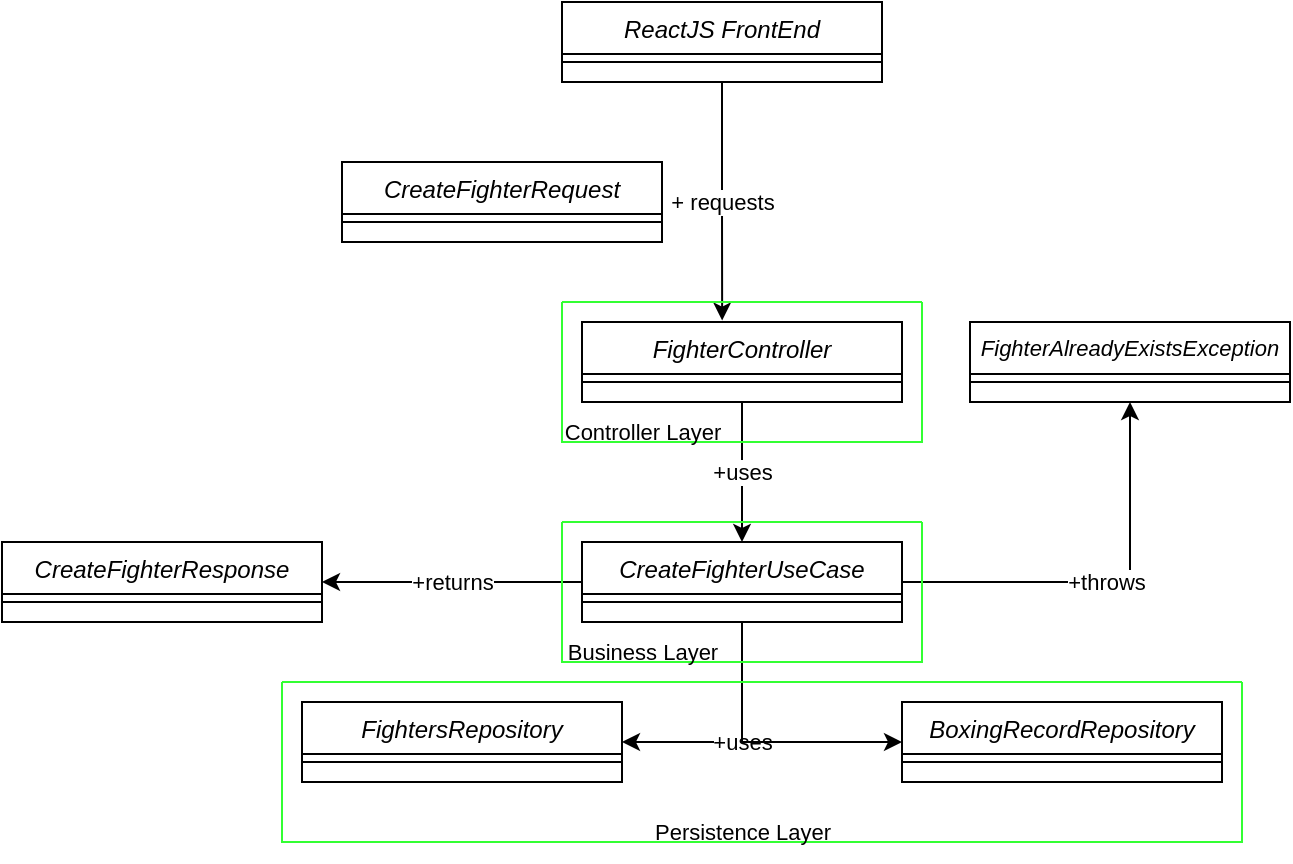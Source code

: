 <mxfile version="20.5.1" type="device"><diagram id="C5RBs43oDa-KdzZeNtuy" name="Page-1"><mxGraphModel dx="1808" dy="1655" grid="1" gridSize="10" guides="1" tooltips="1" connect="1" arrows="1" fold="1" page="1" pageScale="1" pageWidth="827" pageHeight="1169" math="0" shadow="0"><root><mxCell id="WIyWlLk6GJQsqaUBKTNV-0"/><mxCell id="WIyWlLk6GJQsqaUBKTNV-1" parent="WIyWlLk6GJQsqaUBKTNV-0"/><mxCell id="1-y3yM5s8RRtHv5VL3Qn-18" value="+uses" style="edgeStyle=orthogonalEdgeStyle;rounded=0;orthogonalLoop=1;jettySize=auto;html=1;entryX=0.5;entryY=0;entryDx=0;entryDy=0;fontSize=11;" edge="1" parent="WIyWlLk6GJQsqaUBKTNV-1" source="zkfFHV4jXpPFQw0GAbJ--0" target="1-y3yM5s8RRtHv5VL3Qn-0"><mxGeometry relative="1" as="geometry"/></mxCell><mxCell id="zkfFHV4jXpPFQw0GAbJ--0" value="FighterController" style="swimlane;fontStyle=2;align=center;verticalAlign=top;childLayout=stackLayout;horizontal=1;startSize=26;horizontalStack=0;resizeParent=1;resizeLast=0;collapsible=1;marginBottom=0;rounded=0;shadow=0;strokeWidth=1;" parent="WIyWlLk6GJQsqaUBKTNV-1" vertex="1"><mxGeometry x="220" y="120" width="160" height="40" as="geometry"><mxRectangle x="230" y="140" width="160" height="26" as="alternateBounds"/></mxGeometry></mxCell><mxCell id="zkfFHV4jXpPFQw0GAbJ--4" value="" style="line;html=1;strokeWidth=1;align=left;verticalAlign=middle;spacingTop=-1;spacingLeft=3;spacingRight=3;rotatable=0;labelPosition=right;points=[];portConstraint=eastwest;" parent="zkfFHV4jXpPFQw0GAbJ--0" vertex="1"><mxGeometry y="26" width="160" height="8" as="geometry"/></mxCell><mxCell id="1-y3yM5s8RRtHv5VL3Qn-14" value="+throws" style="edgeStyle=orthogonalEdgeStyle;rounded=0;orthogonalLoop=1;jettySize=auto;html=1;entryX=0.5;entryY=1;entryDx=0;entryDy=0;fontSize=11;" edge="1" parent="WIyWlLk6GJQsqaUBKTNV-1" source="1-y3yM5s8RRtHv5VL3Qn-0" target="1-y3yM5s8RRtHv5VL3Qn-10"><mxGeometry relative="1" as="geometry"/></mxCell><mxCell id="1-y3yM5s8RRtHv5VL3Qn-20" value="+returns" style="edgeStyle=orthogonalEdgeStyle;rounded=0;orthogonalLoop=1;jettySize=auto;html=1;entryX=1;entryY=0.5;entryDx=0;entryDy=0;fontSize=11;" edge="1" parent="WIyWlLk6GJQsqaUBKTNV-1" source="1-y3yM5s8RRtHv5VL3Qn-0" target="1-y3yM5s8RRtHv5VL3Qn-8"><mxGeometry relative="1" as="geometry"/></mxCell><mxCell id="1-y3yM5s8RRtHv5VL3Qn-21" value="+uses" style="edgeStyle=orthogonalEdgeStyle;rounded=0;orthogonalLoop=1;jettySize=auto;html=1;entryX=1;entryY=0.5;entryDx=0;entryDy=0;fontSize=11;" edge="1" parent="WIyWlLk6GJQsqaUBKTNV-1" source="1-y3yM5s8RRtHv5VL3Qn-0" target="1-y3yM5s8RRtHv5VL3Qn-2"><mxGeometry relative="1" as="geometry"/></mxCell><mxCell id="1-y3yM5s8RRtHv5VL3Qn-22" style="edgeStyle=orthogonalEdgeStyle;rounded=0;orthogonalLoop=1;jettySize=auto;html=1;entryX=0;entryY=0.5;entryDx=0;entryDy=0;fontSize=11;" edge="1" parent="WIyWlLk6GJQsqaUBKTNV-1" source="1-y3yM5s8RRtHv5VL3Qn-0" target="1-y3yM5s8RRtHv5VL3Qn-4"><mxGeometry relative="1" as="geometry"/></mxCell><mxCell id="1-y3yM5s8RRtHv5VL3Qn-0" value="CreateFighterUseCase" style="swimlane;fontStyle=2;align=center;verticalAlign=top;childLayout=stackLayout;horizontal=1;startSize=26;horizontalStack=0;resizeParent=1;resizeLast=0;collapsible=1;marginBottom=0;rounded=0;shadow=0;strokeWidth=1;" vertex="1" parent="WIyWlLk6GJQsqaUBKTNV-1"><mxGeometry x="220" y="230" width="160" height="40" as="geometry"><mxRectangle x="230" y="140" width="160" height="26" as="alternateBounds"/></mxGeometry></mxCell><mxCell id="1-y3yM5s8RRtHv5VL3Qn-1" value="" style="line;html=1;strokeWidth=1;align=left;verticalAlign=middle;spacingTop=-1;spacingLeft=3;spacingRight=3;rotatable=0;labelPosition=right;points=[];portConstraint=eastwest;" vertex="1" parent="1-y3yM5s8RRtHv5VL3Qn-0"><mxGeometry y="26" width="160" height="8" as="geometry"/></mxCell><mxCell id="1-y3yM5s8RRtHv5VL3Qn-6" value="CreateFighterRequest" style="swimlane;fontStyle=2;align=center;verticalAlign=top;childLayout=stackLayout;horizontal=1;startSize=26;horizontalStack=0;resizeParent=1;resizeLast=0;collapsible=1;marginBottom=0;rounded=0;shadow=0;strokeWidth=1;" vertex="1" parent="WIyWlLk6GJQsqaUBKTNV-1"><mxGeometry x="100" y="40" width="160" height="40" as="geometry"><mxRectangle x="230" y="140" width="160" height="26" as="alternateBounds"/></mxGeometry></mxCell><mxCell id="1-y3yM5s8RRtHv5VL3Qn-7" value="" style="line;html=1;strokeWidth=1;align=left;verticalAlign=middle;spacingTop=-1;spacingLeft=3;spacingRight=3;rotatable=0;labelPosition=right;points=[];portConstraint=eastwest;" vertex="1" parent="1-y3yM5s8RRtHv5VL3Qn-6"><mxGeometry y="26" width="160" height="8" as="geometry"/></mxCell><mxCell id="1-y3yM5s8RRtHv5VL3Qn-8" value="CreateFighterResponse" style="swimlane;fontStyle=2;align=center;verticalAlign=top;childLayout=stackLayout;horizontal=1;startSize=26;horizontalStack=0;resizeParent=1;resizeLast=0;collapsible=1;marginBottom=0;rounded=0;shadow=0;strokeWidth=1;" vertex="1" parent="WIyWlLk6GJQsqaUBKTNV-1"><mxGeometry x="-70" y="230" width="160" height="40" as="geometry"><mxRectangle x="230" y="140" width="160" height="26" as="alternateBounds"/></mxGeometry></mxCell><mxCell id="1-y3yM5s8RRtHv5VL3Qn-9" value="" style="line;html=1;strokeWidth=1;align=left;verticalAlign=middle;spacingTop=-1;spacingLeft=3;spacingRight=3;rotatable=0;labelPosition=right;points=[];portConstraint=eastwest;" vertex="1" parent="1-y3yM5s8RRtHv5VL3Qn-8"><mxGeometry y="26" width="160" height="8" as="geometry"/></mxCell><mxCell id="1-y3yM5s8RRtHv5VL3Qn-10" value="FighterAlreadyExistsException&#10;" style="swimlane;fontStyle=2;align=center;verticalAlign=top;childLayout=stackLayout;horizontal=1;startSize=26;horizontalStack=0;resizeParent=1;resizeLast=0;collapsible=1;marginBottom=0;rounded=0;shadow=0;strokeWidth=1;fontSize=11;" vertex="1" parent="WIyWlLk6GJQsqaUBKTNV-1"><mxGeometry x="414" y="120" width="160" height="40" as="geometry"><mxRectangle x="400" y="120" width="160" height="26" as="alternateBounds"/></mxGeometry></mxCell><mxCell id="1-y3yM5s8RRtHv5VL3Qn-11" value="" style="line;html=1;strokeWidth=1;align=left;verticalAlign=middle;spacingTop=-1;spacingLeft=3;spacingRight=3;rotatable=0;labelPosition=right;points=[];portConstraint=eastwest;" vertex="1" parent="1-y3yM5s8RRtHv5VL3Qn-10"><mxGeometry y="26" width="160" height="8" as="geometry"/></mxCell><mxCell id="1-y3yM5s8RRtHv5VL3Qn-17" value="+ requests" style="edgeStyle=orthogonalEdgeStyle;rounded=0;orthogonalLoop=1;jettySize=auto;html=1;entryX=0.438;entryY=-0.018;entryDx=0;entryDy=0;entryPerimeter=0;fontSize=11;" edge="1" parent="WIyWlLk6GJQsqaUBKTNV-1" source="1-y3yM5s8RRtHv5VL3Qn-15" target="zkfFHV4jXpPFQw0GAbJ--0"><mxGeometry relative="1" as="geometry"/></mxCell><mxCell id="1-y3yM5s8RRtHv5VL3Qn-15" value="ReactJS FrontEnd" style="swimlane;fontStyle=2;align=center;verticalAlign=top;childLayout=stackLayout;horizontal=1;startSize=26;horizontalStack=0;resizeParent=1;resizeLast=0;collapsible=1;marginBottom=0;rounded=0;shadow=0;strokeWidth=1;" vertex="1" parent="WIyWlLk6GJQsqaUBKTNV-1"><mxGeometry x="210" y="-40" width="160" height="40" as="geometry"><mxRectangle x="230" y="140" width="160" height="26" as="alternateBounds"/></mxGeometry></mxCell><mxCell id="1-y3yM5s8RRtHv5VL3Qn-16" value="" style="line;html=1;strokeWidth=1;align=left;verticalAlign=middle;spacingTop=-1;spacingLeft=3;spacingRight=3;rotatable=0;labelPosition=right;points=[];portConstraint=eastwest;" vertex="1" parent="1-y3yM5s8RRtHv5VL3Qn-15"><mxGeometry y="26" width="160" height="8" as="geometry"/></mxCell><mxCell id="1-y3yM5s8RRtHv5VL3Qn-25" value="" style="swimlane;startSize=0;strokeColor=#33FF33;fontSize=11;" vertex="1" parent="WIyWlLk6GJQsqaUBKTNV-1"><mxGeometry x="210" y="110" width="180" height="70" as="geometry"/></mxCell><mxCell id="1-y3yM5s8RRtHv5VL3Qn-26" value="Controller Layer" style="text;html=1;align=center;verticalAlign=middle;resizable=0;points=[];autosize=1;strokeColor=none;fillColor=none;fontSize=11;" vertex="1" parent="WIyWlLk6GJQsqaUBKTNV-1"><mxGeometry x="200" y="160" width="100" height="30" as="geometry"/></mxCell><mxCell id="1-y3yM5s8RRtHv5VL3Qn-27" value="" style="swimlane;startSize=0;strokeColor=#33FF33;fontSize=11;" vertex="1" parent="WIyWlLk6GJQsqaUBKTNV-1"><mxGeometry x="210" y="220" width="180" height="70" as="geometry"/></mxCell><mxCell id="1-y3yM5s8RRtHv5VL3Qn-28" value="Business Layer" style="text;html=1;align=center;verticalAlign=middle;resizable=0;points=[];autosize=1;strokeColor=none;fillColor=none;fontSize=11;" vertex="1" parent="WIyWlLk6GJQsqaUBKTNV-1"><mxGeometry x="200" y="270" width="100" height="30" as="geometry"/></mxCell><mxCell id="1-y3yM5s8RRtHv5VL3Qn-29" value="" style="swimlane;startSize=0;strokeColor=#33FF33;fontSize=11;" vertex="1" parent="WIyWlLk6GJQsqaUBKTNV-1"><mxGeometry x="70" y="300" width="480" height="80" as="geometry"/></mxCell><mxCell id="1-y3yM5s8RRtHv5VL3Qn-4" value="BoxingRecordRepository" style="swimlane;fontStyle=2;align=center;verticalAlign=top;childLayout=stackLayout;horizontal=1;startSize=26;horizontalStack=0;resizeParent=1;resizeLast=0;collapsible=1;marginBottom=0;rounded=0;shadow=0;strokeWidth=1;" vertex="1" parent="1-y3yM5s8RRtHv5VL3Qn-29"><mxGeometry x="310" y="10" width="160" height="40" as="geometry"><mxRectangle x="230" y="140" width="160" height="26" as="alternateBounds"/></mxGeometry></mxCell><mxCell id="1-y3yM5s8RRtHv5VL3Qn-5" value="" style="line;html=1;strokeWidth=1;align=left;verticalAlign=middle;spacingTop=-1;spacingLeft=3;spacingRight=3;rotatable=0;labelPosition=right;points=[];portConstraint=eastwest;" vertex="1" parent="1-y3yM5s8RRtHv5VL3Qn-4"><mxGeometry y="26" width="160" height="8" as="geometry"/></mxCell><mxCell id="1-y3yM5s8RRtHv5VL3Qn-2" value="FightersRepository" style="swimlane;fontStyle=2;align=center;verticalAlign=top;childLayout=stackLayout;horizontal=1;startSize=26;horizontalStack=0;resizeParent=1;resizeLast=0;collapsible=1;marginBottom=0;rounded=0;shadow=0;strokeWidth=1;" vertex="1" parent="1-y3yM5s8RRtHv5VL3Qn-29"><mxGeometry x="10" y="10" width="160" height="40" as="geometry"><mxRectangle x="230" y="140" width="160" height="26" as="alternateBounds"/></mxGeometry></mxCell><mxCell id="1-y3yM5s8RRtHv5VL3Qn-3" value="" style="line;html=1;strokeWidth=1;align=left;verticalAlign=middle;spacingTop=-1;spacingLeft=3;spacingRight=3;rotatable=0;labelPosition=right;points=[];portConstraint=eastwest;" vertex="1" parent="1-y3yM5s8RRtHv5VL3Qn-2"><mxGeometry y="26" width="160" height="8" as="geometry"/></mxCell><mxCell id="1-y3yM5s8RRtHv5VL3Qn-30" value="Persistence Layer" style="text;html=1;align=center;verticalAlign=middle;resizable=0;points=[];autosize=1;strokeColor=none;fillColor=none;fontSize=11;" vertex="1" parent="WIyWlLk6GJQsqaUBKTNV-1"><mxGeometry x="245" y="360" width="110" height="30" as="geometry"/></mxCell></root></mxGraphModel></diagram></mxfile>